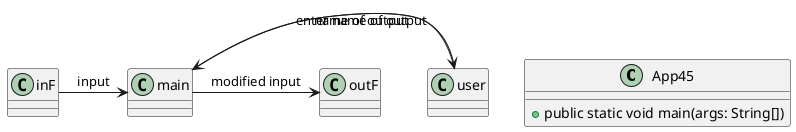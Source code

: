 @startuml
class App45
{
+public static void main(args: String[])
}

inF->main : input
main->user : enter name of output
user->main : name of output
main-> outF : modified input
@enduml
